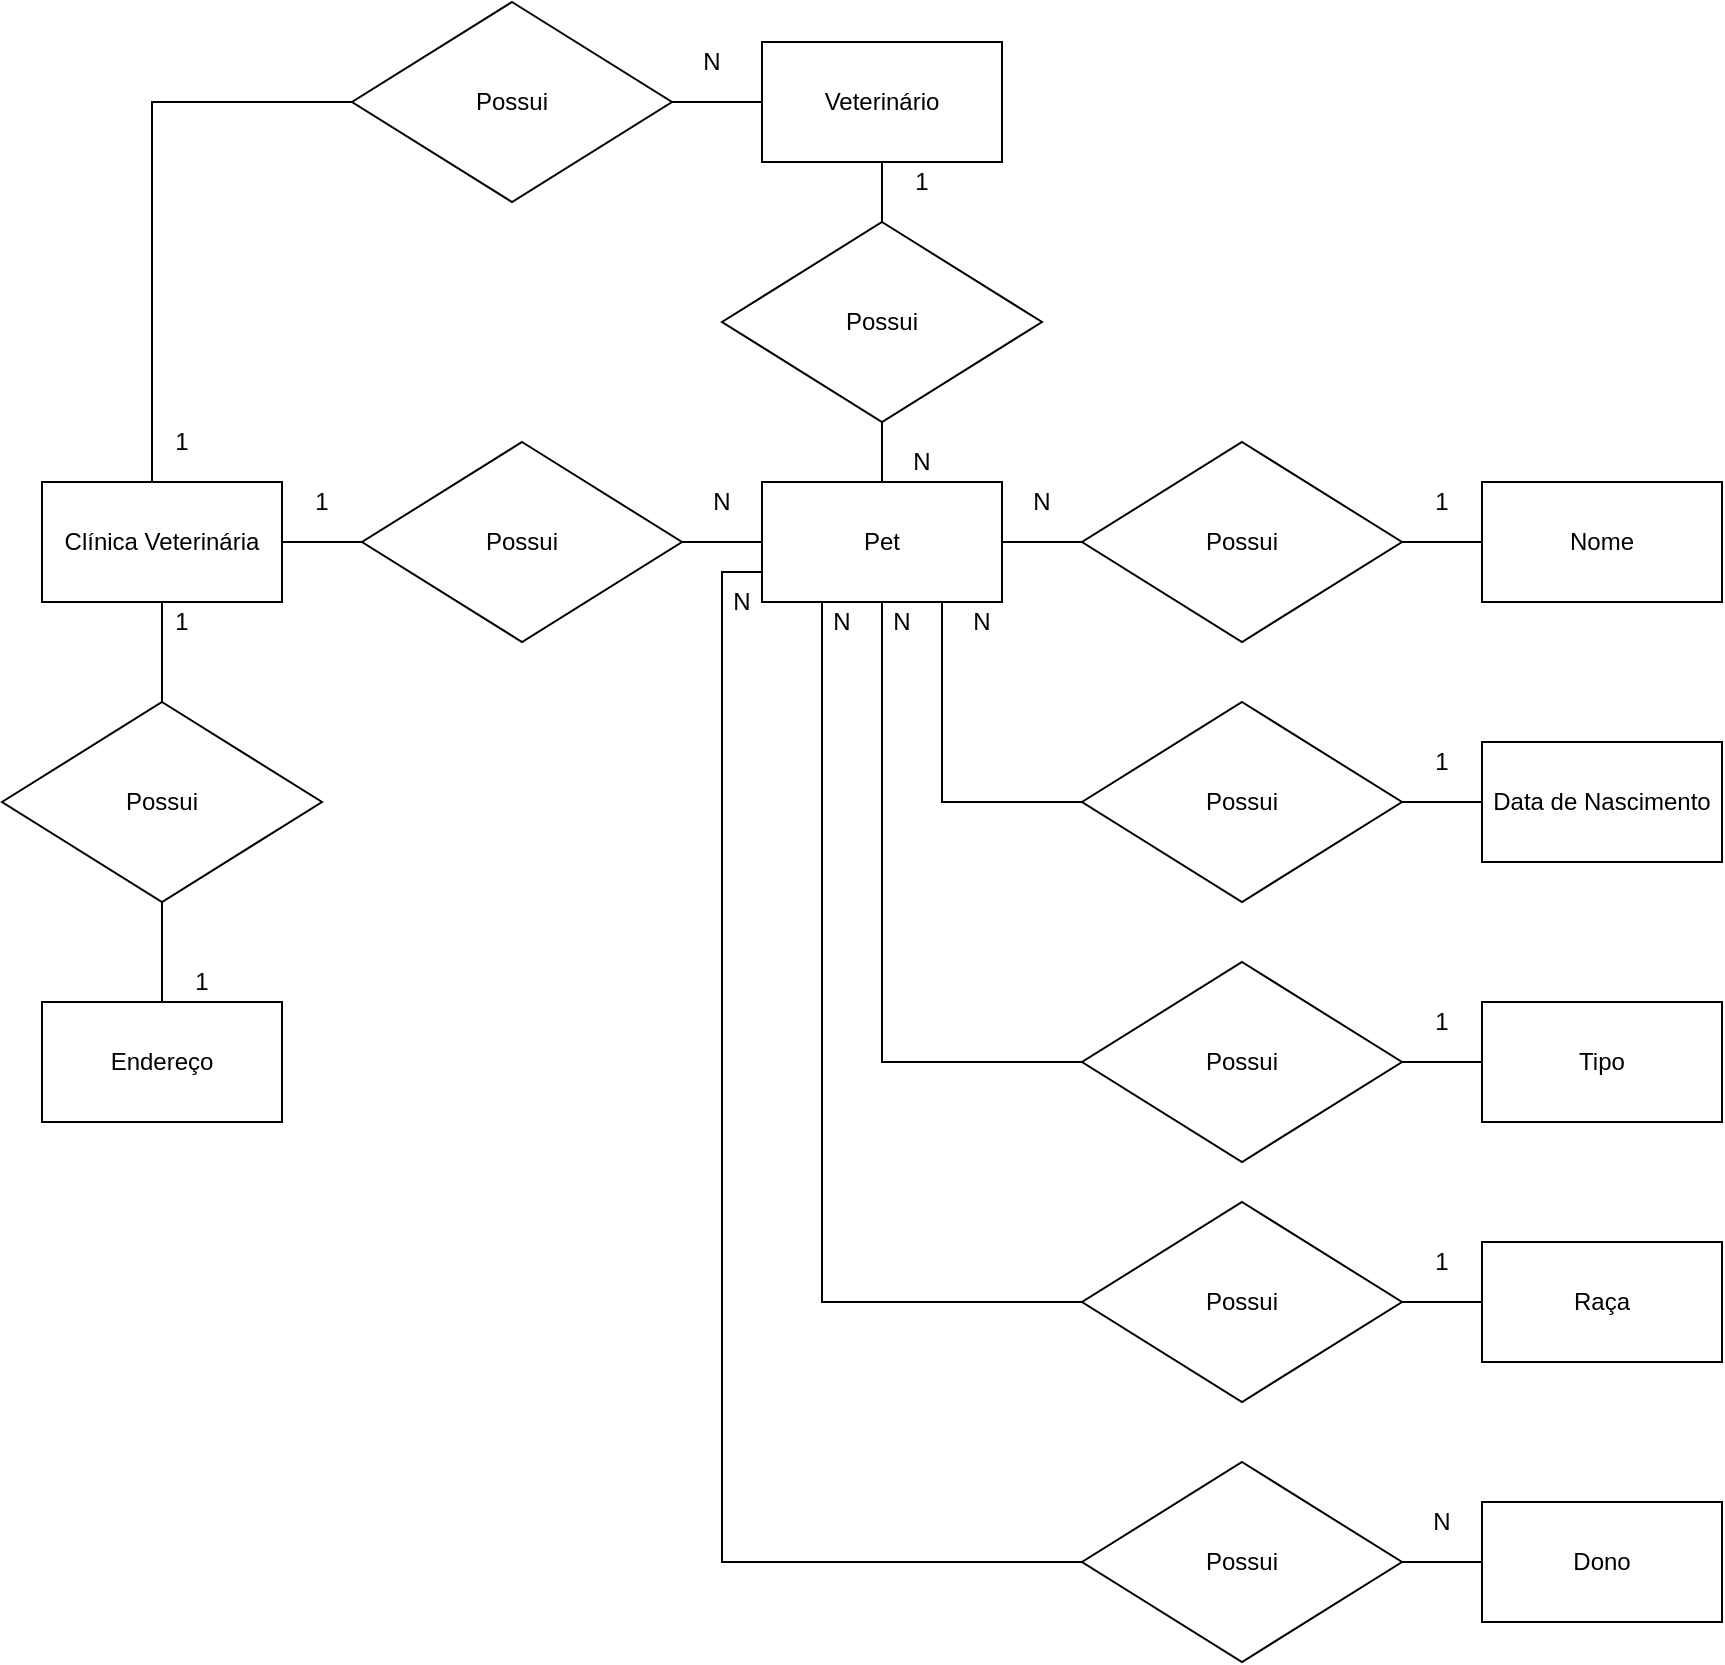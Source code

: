 <mxfile version="13.9.6" type="device"><diagram id="buTJBtRz9QFrHvtusSkJ" name="Page-1"><mxGraphModel dx="868" dy="415" grid="1" gridSize="10" guides="1" tooltips="1" connect="1" arrows="1" fold="1" page="1" pageScale="1" pageWidth="1169" pageHeight="1654" math="0" shadow="0"><root><mxCell id="0"/><mxCell id="1" parent="0"/><mxCell id="UKWy4mBeAVbu39eX_in3-1" style="edgeStyle=orthogonalEdgeStyle;rounded=0;orthogonalLoop=1;jettySize=auto;html=1;exitX=1;exitY=0.5;exitDx=0;exitDy=0;entryX=0;entryY=0.5;entryDx=0;entryDy=0;endArrow=none;endFill=0;" edge="1" parent="1" source="UKWy4mBeAVbu39eX_in3-2" target="UKWy4mBeAVbu39eX_in3-5"><mxGeometry relative="1" as="geometry"/></mxCell><mxCell id="UKWy4mBeAVbu39eX_in3-25" style="edgeStyle=orthogonalEdgeStyle;rounded=0;orthogonalLoop=1;jettySize=auto;html=1;exitX=1;exitY=0.5;exitDx=0;exitDy=0;endArrow=none;endFill=0;" edge="1" parent="1" source="UKWy4mBeAVbu39eX_in3-2" target="UKWy4mBeAVbu39eX_in3-11"><mxGeometry relative="1" as="geometry"><Array as="points"><mxPoint x="585" y="540"/></Array></mxGeometry></mxCell><mxCell id="UKWy4mBeAVbu39eX_in3-27" style="edgeStyle=orthogonalEdgeStyle;rounded=0;orthogonalLoop=1;jettySize=auto;html=1;exitX=0.75;exitY=1;exitDx=0;exitDy=0;entryX=0;entryY=0.5;entryDx=0;entryDy=0;endArrow=none;endFill=0;" edge="1" parent="1" source="UKWy4mBeAVbu39eX_in3-2" target="UKWy4mBeAVbu39eX_in3-9"><mxGeometry relative="1" as="geometry"/></mxCell><mxCell id="UKWy4mBeAVbu39eX_in3-28" style="edgeStyle=orthogonalEdgeStyle;rounded=0;orthogonalLoop=1;jettySize=auto;html=1;exitX=0.25;exitY=1;exitDx=0;exitDy=0;entryX=0;entryY=0.5;entryDx=0;entryDy=0;endArrow=none;endFill=0;" edge="1" parent="1" source="UKWy4mBeAVbu39eX_in3-2" target="UKWy4mBeAVbu39eX_in3-13"><mxGeometry relative="1" as="geometry"/></mxCell><mxCell id="UKWy4mBeAVbu39eX_in3-30" style="edgeStyle=orthogonalEdgeStyle;rounded=0;orthogonalLoop=1;jettySize=auto;html=1;exitX=0;exitY=0.75;exitDx=0;exitDy=0;entryX=0;entryY=0.5;entryDx=0;entryDy=0;endArrow=none;endFill=0;" edge="1" parent="1" source="UKWy4mBeAVbu39eX_in3-2" target="UKWy4mBeAVbu39eX_in3-15"><mxGeometry relative="1" as="geometry"/></mxCell><mxCell id="UKWy4mBeAVbu39eX_in3-2" value="Pet" style="rounded=0;whiteSpace=wrap;html=1;" vertex="1" parent="1"><mxGeometry x="525" y="250" width="120" height="60" as="geometry"/></mxCell><mxCell id="UKWy4mBeAVbu39eX_in3-3" value="Nome" style="rounded=0;whiteSpace=wrap;html=1;" vertex="1" parent="1"><mxGeometry x="885" y="250" width="120" height="60" as="geometry"/></mxCell><mxCell id="UKWy4mBeAVbu39eX_in3-4" style="edgeStyle=orthogonalEdgeStyle;rounded=0;orthogonalLoop=1;jettySize=auto;html=1;exitX=1;exitY=0.5;exitDx=0;exitDy=0;endArrow=none;endFill=0;" edge="1" parent="1" source="UKWy4mBeAVbu39eX_in3-5" target="UKWy4mBeAVbu39eX_in3-3"><mxGeometry relative="1" as="geometry"/></mxCell><mxCell id="UKWy4mBeAVbu39eX_in3-5" value="Possui" style="rhombus;whiteSpace=wrap;html=1;" vertex="1" parent="1"><mxGeometry x="685" y="230" width="160" height="100" as="geometry"/></mxCell><mxCell id="UKWy4mBeAVbu39eX_in3-6" value="N" style="text;html=1;strokeColor=none;fillColor=none;align=center;verticalAlign=middle;whiteSpace=wrap;rounded=0;" vertex="1" parent="1"><mxGeometry x="645" y="250" width="40" height="20" as="geometry"/></mxCell><mxCell id="UKWy4mBeAVbu39eX_in3-7" value="1" style="text;html=1;strokeColor=none;fillColor=none;align=center;verticalAlign=middle;whiteSpace=wrap;rounded=0;" vertex="1" parent="1"><mxGeometry x="845" y="250" width="40" height="20" as="geometry"/></mxCell><mxCell id="UKWy4mBeAVbu39eX_in3-8" value="Data de Nascimento" style="rounded=0;whiteSpace=wrap;html=1;" vertex="1" parent="1"><mxGeometry x="885" y="380" width="120" height="60" as="geometry"/></mxCell><mxCell id="UKWy4mBeAVbu39eX_in3-21" value="" style="edgeStyle=orthogonalEdgeStyle;rounded=0;orthogonalLoop=1;jettySize=auto;html=1;exitX=1;exitY=0.5;exitDx=0;exitDy=0;endArrow=none;endFill=0;" edge="1" parent="1" source="UKWy4mBeAVbu39eX_in3-9" target="UKWy4mBeAVbu39eX_in3-8"><mxGeometry relative="1" as="geometry"/></mxCell><mxCell id="UKWy4mBeAVbu39eX_in3-9" value="Possui" style="rhombus;whiteSpace=wrap;html=1;" vertex="1" parent="1"><mxGeometry x="685" y="360" width="160" height="100" as="geometry"/></mxCell><mxCell id="UKWy4mBeAVbu39eX_in3-10" value="Tipo" style="rounded=0;whiteSpace=wrap;html=1;" vertex="1" parent="1"><mxGeometry x="885" y="510" width="120" height="60" as="geometry"/></mxCell><mxCell id="UKWy4mBeAVbu39eX_in3-22" style="edgeStyle=orthogonalEdgeStyle;rounded=0;orthogonalLoop=1;jettySize=auto;html=1;exitX=1;exitY=0.5;exitDx=0;exitDy=0;endArrow=none;endFill=0;" edge="1" parent="1" source="UKWy4mBeAVbu39eX_in3-11" target="UKWy4mBeAVbu39eX_in3-10"><mxGeometry relative="1" as="geometry"/></mxCell><mxCell id="UKWy4mBeAVbu39eX_in3-11" value="Possui" style="rhombus;whiteSpace=wrap;html=1;" vertex="1" parent="1"><mxGeometry x="685" y="490" width="160" height="100" as="geometry"/></mxCell><mxCell id="UKWy4mBeAVbu39eX_in3-12" value="Raça" style="rounded=0;whiteSpace=wrap;html=1;" vertex="1" parent="1"><mxGeometry x="885" y="630" width="120" height="60" as="geometry"/></mxCell><mxCell id="UKWy4mBeAVbu39eX_in3-23" style="edgeStyle=orthogonalEdgeStyle;rounded=0;orthogonalLoop=1;jettySize=auto;html=1;exitX=1;exitY=0.5;exitDx=0;exitDy=0;endArrow=none;endFill=0;" edge="1" parent="1" source="UKWy4mBeAVbu39eX_in3-13" target="UKWy4mBeAVbu39eX_in3-12"><mxGeometry relative="1" as="geometry"/></mxCell><mxCell id="UKWy4mBeAVbu39eX_in3-13" value="Possui" style="rhombus;whiteSpace=wrap;html=1;" vertex="1" parent="1"><mxGeometry x="685" y="610" width="160" height="100" as="geometry"/></mxCell><mxCell id="UKWy4mBeAVbu39eX_in3-14" value="Dono" style="rounded=0;whiteSpace=wrap;html=1;" vertex="1" parent="1"><mxGeometry x="885" y="760" width="120" height="60" as="geometry"/></mxCell><mxCell id="UKWy4mBeAVbu39eX_in3-24" value="" style="edgeStyle=orthogonalEdgeStyle;rounded=0;orthogonalLoop=1;jettySize=auto;html=1;exitX=1;exitY=0.5;exitDx=0;exitDy=0;endArrow=none;endFill=0;" edge="1" parent="1" source="UKWy4mBeAVbu39eX_in3-15" target="UKWy4mBeAVbu39eX_in3-14"><mxGeometry relative="1" as="geometry"/></mxCell><mxCell id="UKWy4mBeAVbu39eX_in3-15" value="Possui" style="rhombus;whiteSpace=wrap;html=1;" vertex="1" parent="1"><mxGeometry x="685" y="740" width="160" height="100" as="geometry"/></mxCell><mxCell id="UKWy4mBeAVbu39eX_in3-31" value="1" style="text;html=1;strokeColor=none;fillColor=none;align=center;verticalAlign=middle;whiteSpace=wrap;rounded=0;" vertex="1" parent="1"><mxGeometry x="845" y="380" width="40" height="20" as="geometry"/></mxCell><mxCell id="UKWy4mBeAVbu39eX_in3-32" value="N" style="text;html=1;strokeColor=none;fillColor=none;align=center;verticalAlign=middle;whiteSpace=wrap;rounded=0;" vertex="1" parent="1"><mxGeometry x="615" y="310" width="40" height="20" as="geometry"/></mxCell><mxCell id="UKWy4mBeAVbu39eX_in3-33" value="1" style="text;html=1;strokeColor=none;fillColor=none;align=center;verticalAlign=middle;whiteSpace=wrap;rounded=0;" vertex="1" parent="1"><mxGeometry x="845" y="510" width="40" height="20" as="geometry"/></mxCell><mxCell id="UKWy4mBeAVbu39eX_in3-34" value="N" style="text;html=1;strokeColor=none;fillColor=none;align=center;verticalAlign=middle;whiteSpace=wrap;rounded=0;" vertex="1" parent="1"><mxGeometry x="575" y="310" width="40" height="20" as="geometry"/></mxCell><mxCell id="UKWy4mBeAVbu39eX_in3-35" value="1" style="text;html=1;strokeColor=none;fillColor=none;align=center;verticalAlign=middle;whiteSpace=wrap;rounded=0;" vertex="1" parent="1"><mxGeometry x="845" y="630" width="40" height="20" as="geometry"/></mxCell><mxCell id="UKWy4mBeAVbu39eX_in3-36" value="N" style="text;html=1;strokeColor=none;fillColor=none;align=center;verticalAlign=middle;whiteSpace=wrap;rounded=0;" vertex="1" parent="1"><mxGeometry x="845" y="760" width="40" height="20" as="geometry"/></mxCell><mxCell id="UKWy4mBeAVbu39eX_in3-37" value="N" style="text;html=1;strokeColor=none;fillColor=none;align=center;verticalAlign=middle;whiteSpace=wrap;rounded=0;" vertex="1" parent="1"><mxGeometry x="545" y="310" width="40" height="20" as="geometry"/></mxCell><mxCell id="UKWy4mBeAVbu39eX_in3-38" value="N" style="text;html=1;strokeColor=none;fillColor=none;align=center;verticalAlign=middle;whiteSpace=wrap;rounded=0;" vertex="1" parent="1"><mxGeometry x="495" y="300" width="40" height="20" as="geometry"/></mxCell><mxCell id="UKWy4mBeAVbu39eX_in3-43" value="" style="edgeStyle=orthogonalEdgeStyle;rounded=0;orthogonalLoop=1;jettySize=auto;html=1;endArrow=none;endFill=0;" edge="1" parent="1" source="UKWy4mBeAVbu39eX_in3-39" target="UKWy4mBeAVbu39eX_in3-40"><mxGeometry relative="1" as="geometry"/></mxCell><mxCell id="UKWy4mBeAVbu39eX_in3-46" style="edgeStyle=orthogonalEdgeStyle;rounded=0;orthogonalLoop=1;jettySize=auto;html=1;entryX=0;entryY=0.5;entryDx=0;entryDy=0;endArrow=none;endFill=0;" edge="1" parent="1" source="UKWy4mBeAVbu39eX_in3-39" target="UKWy4mBeAVbu39eX_in3-44"><mxGeometry relative="1" as="geometry"><Array as="points"><mxPoint x="220" y="60"/></Array></mxGeometry></mxCell><mxCell id="UKWy4mBeAVbu39eX_in3-59" value="" style="edgeStyle=orthogonalEdgeStyle;rounded=0;orthogonalLoop=1;jettySize=auto;html=1;endArrow=none;endFill=0;" edge="1" parent="1" source="UKWy4mBeAVbu39eX_in3-39" target="UKWy4mBeAVbu39eX_in3-58"><mxGeometry relative="1" as="geometry"/></mxCell><mxCell id="UKWy4mBeAVbu39eX_in3-39" value="Clínica Veterinária" style="rounded=0;whiteSpace=wrap;html=1;" vertex="1" parent="1"><mxGeometry x="165" y="250" width="120" height="60" as="geometry"/></mxCell><mxCell id="UKWy4mBeAVbu39eX_in3-42" style="edgeStyle=orthogonalEdgeStyle;rounded=0;orthogonalLoop=1;jettySize=auto;html=1;entryX=0;entryY=0.5;entryDx=0;entryDy=0;endArrow=none;endFill=0;" edge="1" parent="1" source="UKWy4mBeAVbu39eX_in3-40" target="UKWy4mBeAVbu39eX_in3-2"><mxGeometry relative="1" as="geometry"/></mxCell><mxCell id="UKWy4mBeAVbu39eX_in3-40" value="Possui" style="rhombus;whiteSpace=wrap;html=1;" vertex="1" parent="1"><mxGeometry x="325" y="230" width="160" height="100" as="geometry"/></mxCell><mxCell id="UKWy4mBeAVbu39eX_in3-47" value="" style="edgeStyle=orthogonalEdgeStyle;rounded=0;orthogonalLoop=1;jettySize=auto;html=1;endArrow=none;endFill=0;" edge="1" parent="1" source="UKWy4mBeAVbu39eX_in3-44" target="UKWy4mBeAVbu39eX_in3-45"><mxGeometry relative="1" as="geometry"/></mxCell><mxCell id="UKWy4mBeAVbu39eX_in3-44" value="Possui" style="rhombus;whiteSpace=wrap;html=1;" vertex="1" parent="1"><mxGeometry x="320" y="10" width="160" height="100" as="geometry"/></mxCell><mxCell id="UKWy4mBeAVbu39eX_in3-54" value="" style="edgeStyle=orthogonalEdgeStyle;rounded=0;orthogonalLoop=1;jettySize=auto;html=1;endArrow=none;endFill=0;" edge="1" parent="1" source="UKWy4mBeAVbu39eX_in3-45" target="UKWy4mBeAVbu39eX_in3-53"><mxGeometry relative="1" as="geometry"/></mxCell><mxCell id="UKWy4mBeAVbu39eX_in3-45" value="Veterinário" style="rounded=0;whiteSpace=wrap;html=1;" vertex="1" parent="1"><mxGeometry x="525" y="30" width="120" height="60" as="geometry"/></mxCell><mxCell id="UKWy4mBeAVbu39eX_in3-48" value="N" style="text;html=1;strokeColor=none;fillColor=none;align=center;verticalAlign=middle;whiteSpace=wrap;rounded=0;" vertex="1" parent="1"><mxGeometry x="480" y="30" width="40" height="20" as="geometry"/></mxCell><mxCell id="UKWy4mBeAVbu39eX_in3-49" value="1" style="text;html=1;strokeColor=none;fillColor=none;align=center;verticalAlign=middle;whiteSpace=wrap;rounded=0;" vertex="1" parent="1"><mxGeometry x="215" y="220" width="40" height="20" as="geometry"/></mxCell><mxCell id="UKWy4mBeAVbu39eX_in3-50" value="N" style="text;html=1;strokeColor=none;fillColor=none;align=center;verticalAlign=middle;whiteSpace=wrap;rounded=0;" vertex="1" parent="1"><mxGeometry x="485" y="250" width="40" height="20" as="geometry"/></mxCell><mxCell id="UKWy4mBeAVbu39eX_in3-51" value="1" style="text;html=1;strokeColor=none;fillColor=none;align=center;verticalAlign=middle;whiteSpace=wrap;rounded=0;" vertex="1" parent="1"><mxGeometry x="285" y="250" width="40" height="20" as="geometry"/></mxCell><mxCell id="UKWy4mBeAVbu39eX_in3-57" style="edgeStyle=orthogonalEdgeStyle;rounded=0;orthogonalLoop=1;jettySize=auto;html=1;exitX=0.5;exitY=1;exitDx=0;exitDy=0;entryX=0.5;entryY=0;entryDx=0;entryDy=0;endArrow=none;endFill=0;" edge="1" parent="1" source="UKWy4mBeAVbu39eX_in3-53" target="UKWy4mBeAVbu39eX_in3-2"><mxGeometry relative="1" as="geometry"/></mxCell><mxCell id="UKWy4mBeAVbu39eX_in3-53" value="Possui" style="rhombus;whiteSpace=wrap;html=1;" vertex="1" parent="1"><mxGeometry x="505" y="120" width="160" height="100" as="geometry"/></mxCell><mxCell id="UKWy4mBeAVbu39eX_in3-61" value="" style="edgeStyle=orthogonalEdgeStyle;rounded=0;orthogonalLoop=1;jettySize=auto;html=1;endArrow=none;endFill=0;" edge="1" parent="1" source="UKWy4mBeAVbu39eX_in3-58" target="UKWy4mBeAVbu39eX_in3-60"><mxGeometry relative="1" as="geometry"/></mxCell><mxCell id="UKWy4mBeAVbu39eX_in3-58" value="Possui" style="rhombus;whiteSpace=wrap;html=1;" vertex="1" parent="1"><mxGeometry x="145" y="360" width="160" height="100" as="geometry"/></mxCell><mxCell id="UKWy4mBeAVbu39eX_in3-60" value="Endereço" style="rounded=0;whiteSpace=wrap;html=1;" vertex="1" parent="1"><mxGeometry x="165" y="510" width="120" height="60" as="geometry"/></mxCell><mxCell id="UKWy4mBeAVbu39eX_in3-62" value="1" style="text;html=1;strokeColor=none;fillColor=none;align=center;verticalAlign=middle;whiteSpace=wrap;rounded=0;" vertex="1" parent="1"><mxGeometry x="215" y="310" width="40" height="20" as="geometry"/></mxCell><mxCell id="UKWy4mBeAVbu39eX_in3-63" value="1" style="text;html=1;strokeColor=none;fillColor=none;align=center;verticalAlign=middle;whiteSpace=wrap;rounded=0;" vertex="1" parent="1"><mxGeometry x="225" y="490" width="40" height="20" as="geometry"/></mxCell><mxCell id="UKWy4mBeAVbu39eX_in3-64" value="1" style="text;html=1;strokeColor=none;fillColor=none;align=center;verticalAlign=middle;whiteSpace=wrap;rounded=0;" vertex="1" parent="1"><mxGeometry x="585" y="90" width="40" height="20" as="geometry"/></mxCell><mxCell id="UKWy4mBeAVbu39eX_in3-65" value="N" style="text;html=1;strokeColor=none;fillColor=none;align=center;verticalAlign=middle;whiteSpace=wrap;rounded=0;" vertex="1" parent="1"><mxGeometry x="585" y="230" width="40" height="20" as="geometry"/></mxCell></root></mxGraphModel></diagram></mxfile>